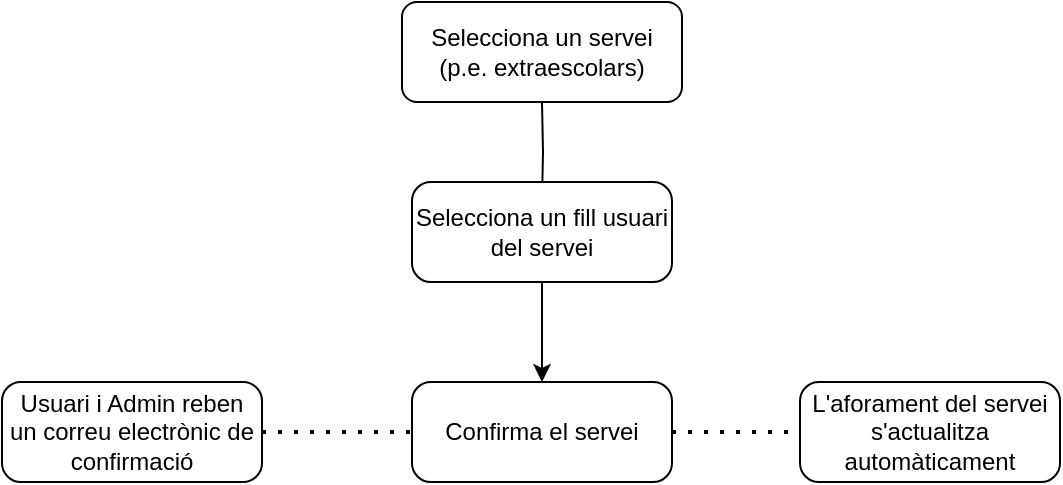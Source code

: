 <mxfile version="14.5.3" type="device"><diagram id="9BcLSSaWFc70dzZnKDHT" name="Page-1"><mxGraphModel dx="2249" dy="676" grid="1" gridSize="10" guides="1" tooltips="1" connect="1" arrows="1" fold="1" page="1" pageScale="1" pageWidth="827" pageHeight="1169" math="0" shadow="0"><root><mxCell id="0"/><mxCell id="1" parent="0"/><mxCell id="qwPGX-8xFv0tqEp8A9Ms-1" value="Selecciona un servei (p.e. extraescolars)" style="rounded=1;whiteSpace=wrap;html=1;fontSize=12;glass=0;strokeWidth=1;shadow=0;" vertex="1" parent="1"><mxGeometry x="150" y="80" width="140" height="50" as="geometry"/></mxCell><mxCell id="qwPGX-8xFv0tqEp8A9Ms-3" style="edgeStyle=orthogonalEdgeStyle;rounded=0;orthogonalLoop=1;jettySize=auto;html=1;exitX=0.5;exitY=0;exitDx=0;exitDy=0;entryX=0.5;entryY=1;entryDx=0;entryDy=0;startArrow=classic;startFill=1;endArrow=none;endFill=0;" edge="1" parent="1" target="qwPGX-8xFv0tqEp8A9Ms-1"><mxGeometry relative="1" as="geometry"><mxPoint x="220" y="180" as="sourcePoint"/></mxGeometry></mxCell><mxCell id="qwPGX-8xFv0tqEp8A9Ms-20" style="edgeStyle=orthogonalEdgeStyle;rounded=0;orthogonalLoop=1;jettySize=auto;html=1;exitX=0.5;exitY=1;exitDx=0;exitDy=0;entryX=0.5;entryY=0;entryDx=0;entryDy=0;" edge="1" parent="1" source="qwPGX-8xFv0tqEp8A9Ms-16" target="qwPGX-8xFv0tqEp8A9Ms-19"><mxGeometry relative="1" as="geometry"/></mxCell><mxCell id="qwPGX-8xFv0tqEp8A9Ms-16" value="Selecciona un fill usuari del servei" style="rounded=1;whiteSpace=wrap;html=1;fontSize=12;glass=0;strokeWidth=1;shadow=0;arcSize=19;" vertex="1" parent="1"><mxGeometry x="155" y="170" width="130" height="50" as="geometry"/></mxCell><mxCell id="qwPGX-8xFv0tqEp8A9Ms-19" value="Confirma el servei" style="rounded=1;whiteSpace=wrap;html=1;fontSize=12;glass=0;strokeWidth=1;shadow=0;arcSize=19;" vertex="1" parent="1"><mxGeometry x="155" y="270" width="130" height="50" as="geometry"/></mxCell><mxCell id="qwPGX-8xFv0tqEp8A9Ms-21" value="L'aforament del servei s'actualitza automàticament" style="rounded=1;whiteSpace=wrap;html=1;fontSize=12;glass=0;strokeWidth=1;shadow=0;arcSize=19;" vertex="1" parent="1"><mxGeometry x="349" y="270" width="130" height="50" as="geometry"/></mxCell><mxCell id="qwPGX-8xFv0tqEp8A9Ms-22" value="" style="endArrow=none;dashed=1;html=1;dashPattern=1 3;strokeWidth=2;exitX=1;exitY=0.5;exitDx=0;exitDy=0;entryX=0;entryY=0.5;entryDx=0;entryDy=0;" edge="1" parent="1" target="qwPGX-8xFv0tqEp8A9Ms-21"><mxGeometry width="50" height="50" relative="1" as="geometry"><mxPoint x="285" y="295" as="sourcePoint"/><mxPoint x="440" y="410" as="targetPoint"/></mxGeometry></mxCell><mxCell id="qwPGX-8xFv0tqEp8A9Ms-23" value="Usuari i Admin reben un correu electrònic de confirmació" style="rounded=1;whiteSpace=wrap;html=1;fontSize=12;glass=0;strokeWidth=1;shadow=0;arcSize=19;" vertex="1" parent="1"><mxGeometry x="-50" y="270" width="130" height="50" as="geometry"/></mxCell><mxCell id="qwPGX-8xFv0tqEp8A9Ms-24" value="" style="endArrow=none;dashed=1;html=1;dashPattern=1 3;strokeWidth=2;entryX=0;entryY=0.5;entryDx=0;entryDy=0;" edge="1" parent="1" source="qwPGX-8xFv0tqEp8A9Ms-23" target="qwPGX-8xFv0tqEp8A9Ms-19"><mxGeometry width="50" height="50" relative="1" as="geometry"><mxPoint x="80" y="294.5" as="sourcePoint"/><mxPoint x="144" y="294.5" as="targetPoint"/></mxGeometry></mxCell></root></mxGraphModel></diagram></mxfile>